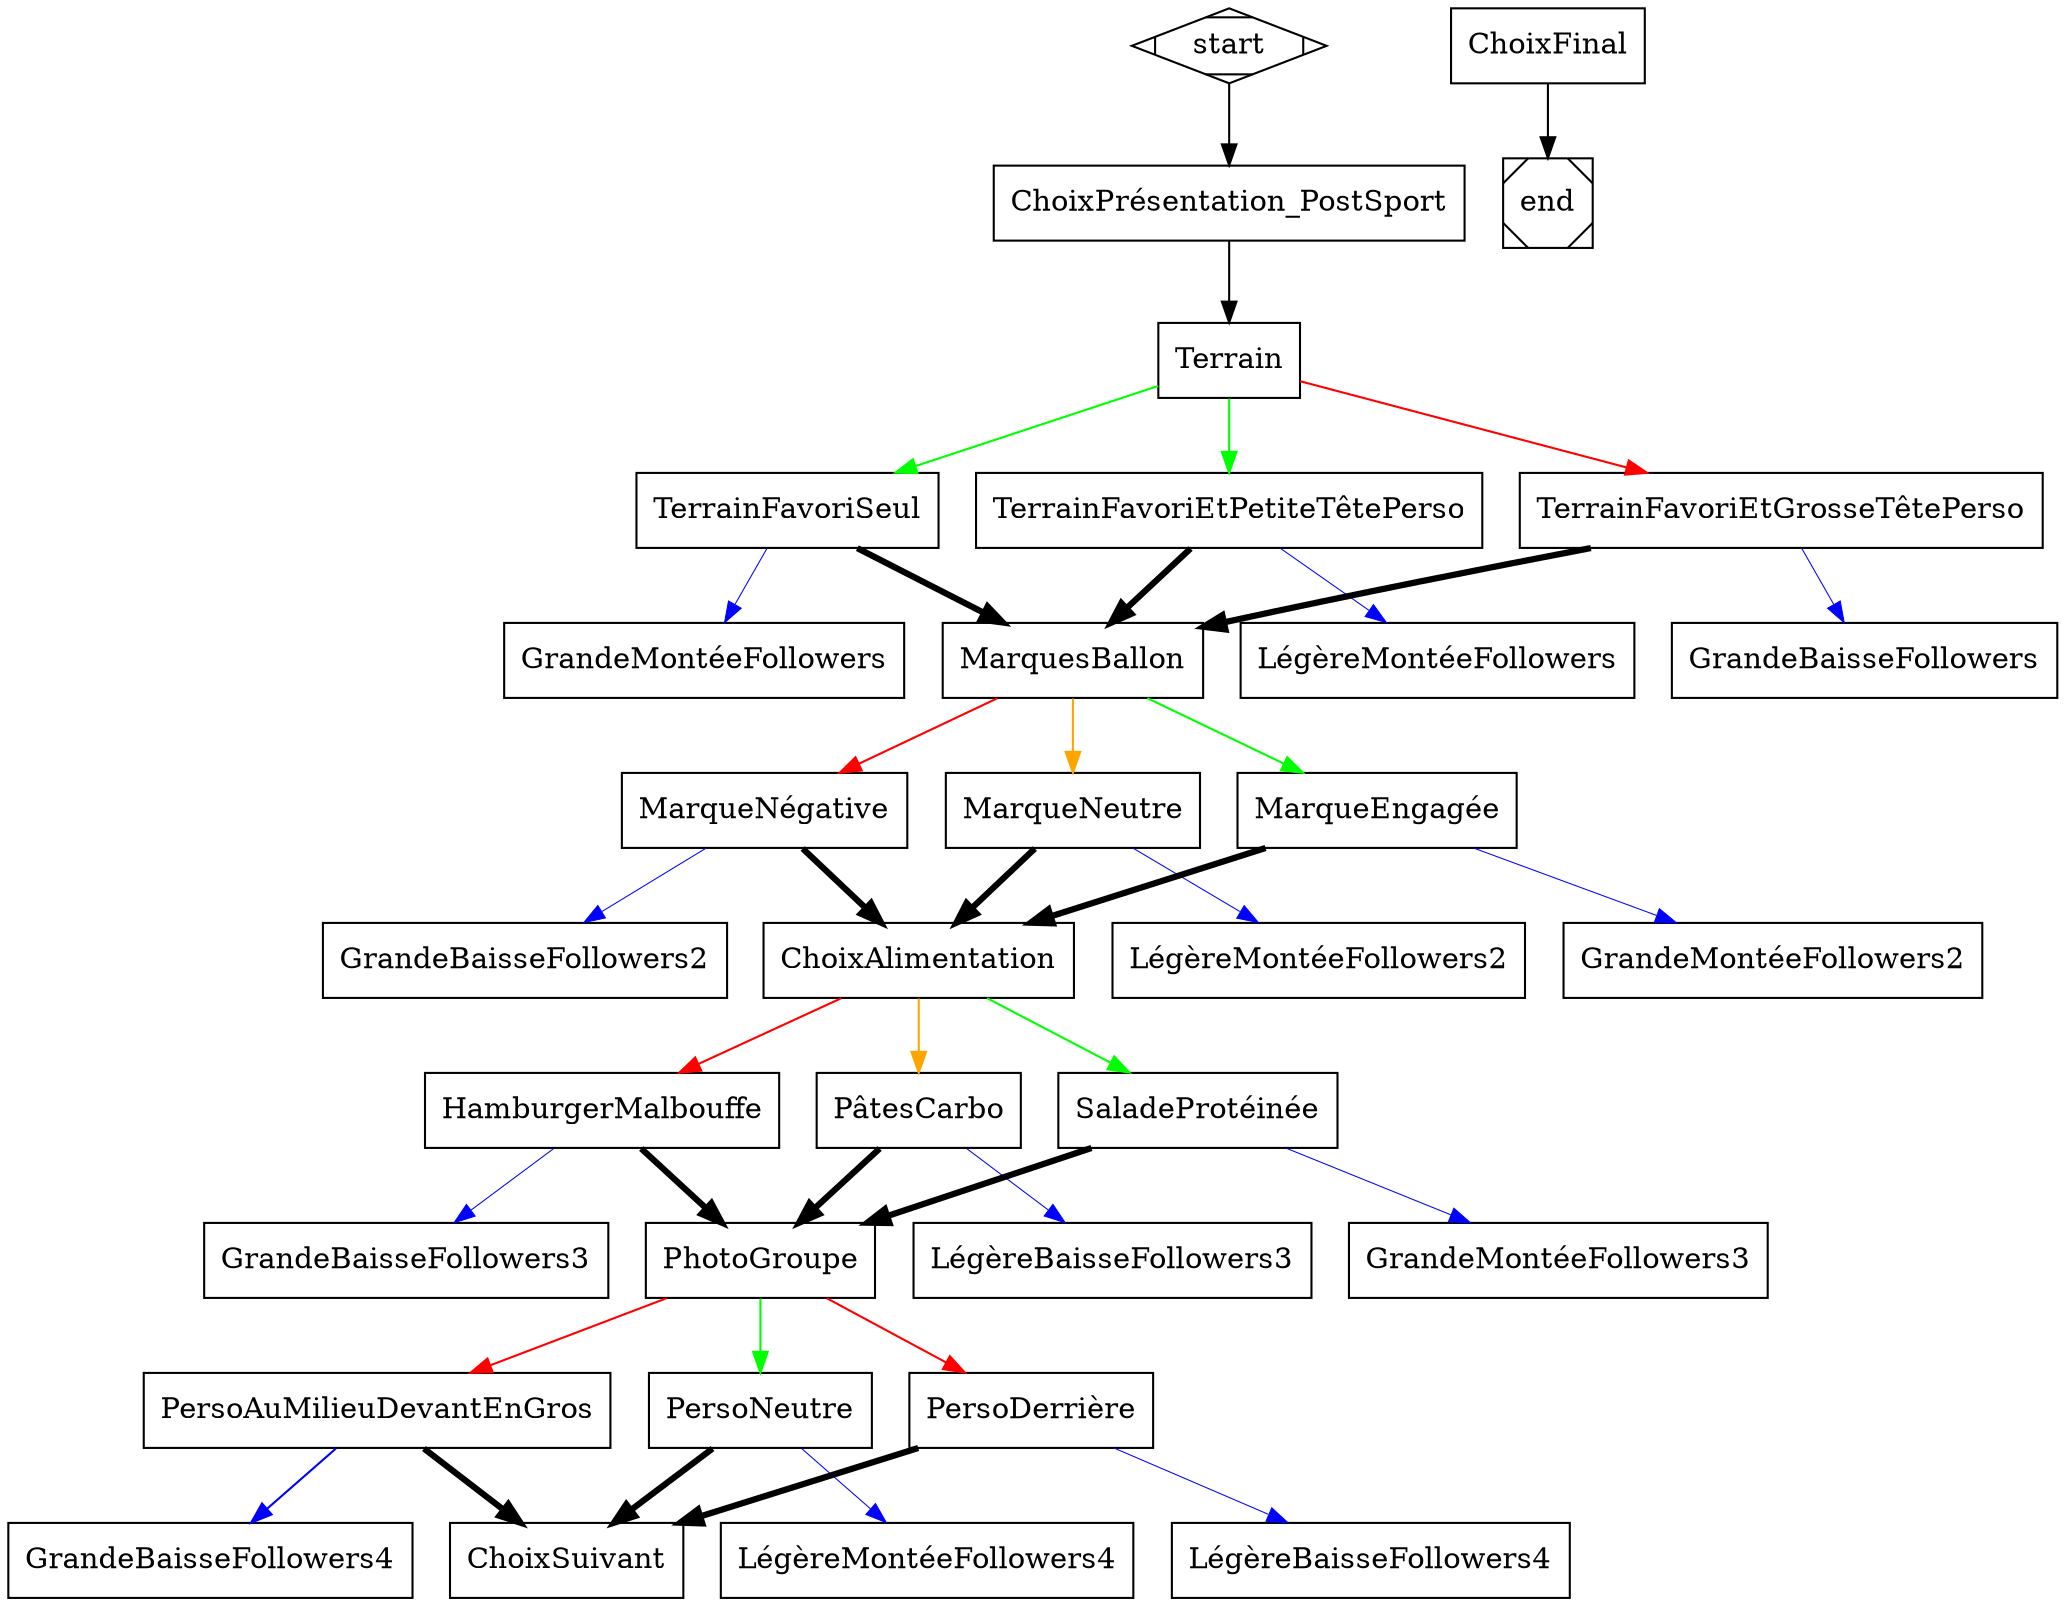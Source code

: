 digraph G {

	subgraph cluster_0 {
		style=filled;
		color=lightgrey;
		node [style=filled,color=white];
		label = "Athlete";
	}

    node [shape = box]; ChoixAlimentation Terrain;


	start -> ChoixPrésentation_PostSport;
	ChoixPrésentation_PostSport -> Terrain;
	//ChoixPrésentation_PostSport -> Football;
	//ChoixPrésentation_PostSport -> Natation;
	//ChoixPrésentation_PostSport -> Musculation;
	
	Terrain -> TerrainFavoriSeul [color = "green"]
	Terrain -> TerrainFavoriEtPetiteTêtePerso [color = "green"]
	Terrain -> TerrainFavoriEtGrosseTêtePerso [color = "red"]
	
	TerrainFavoriEtPetiteTêtePerso -> LégèreMontéeFollowers[color = "blue", penwidth="0.5"];

    TerrainFavoriEtPetiteTêtePerso -> MarquesBallon[penwidth="3"];

    TerrainFavoriEtGrosseTêtePerso -> GrandeBaisseFollowers[color = "blue", penwidth="0.5"];
    
    TerrainFavoriEtGrosseTêtePerso -> MarquesBallon[penwidth="3"];
    

    TerrainFavoriSeul -> GrandeMontéeFollowers[color = "blue", penwidth="0.5"];
    TerrainFavoriSeul -> MarquesBallon[penwidth="3"];
    MarquesBallon -> MarqueNégative[color = "red"];
    MarquesBallon -> MarqueNeutre[color = "orange"];
    MarquesBallon -> MarqueEngagée[color = "green"];
    
    MarqueNégative -> GrandeBaisseFollowers2[color = "blue", penwidth="0.5"];

    MarqueNeutre -> LégèreMontéeFollowers2[color = "blue", penwidth="0.5"];

    MarqueEngagée -> GrandeMontéeFollowers2[color = "blue", penwidth="0.5"];



    MarqueNégative -> ChoixAlimentation[penwidth="3"];
    MarqueNeutre -> ChoixAlimentation[penwidth="3"];
    MarqueEngagée -> ChoixAlimentation[penwidth="3"];
    
    ChoixAlimentation -> HamburgerMalbouffe[color = "red"];
    ChoixAlimentation -> PâtesCarbo[color = "orange"];
    ChoixAlimentation -> SaladeProtéinée[color = "green"];
    
    HamburgerMalbouffe -> GrandeBaisseFollowers3[color = "blue", penwidth="0.5"];

    PâtesCarbo -> LégèreBaisseFollowers3[color = "blue", penwidth="0.5"];

    SaladeProtéinée -> GrandeMontéeFollowers3[color = "blue", penwidth="0.5"];


    HamburgerMalbouffe -> PhotoGroupe[penwidth="3"];
    PâtesCarbo -> PhotoGroupe[penwidth="3"];
    SaladeProtéinée-> PhotoGroupe[penwidth="3"];
    
    PhotoGroupe -> PersoAuMilieuDevantEnGros[color = "red"];
    PhotoGroupe -> PersoNeutre[color = "green"];
    PhotoGroupe -> PersoDerrière[color = "red",];
    
    PersoAuMilieuDevantEnGros -> GrandeBaisseFollowers4[color = "blue"];
    
    PersoDerrière -> LégèreBaisseFollowers4[color = "blue", penwidth="0.5"];
    
    PersoNeutre -> LégèreMontéeFollowers4[color = "blue", penwidth="0.5"];
    
    PersoAuMilieuDevantEnGros -> ChoixSuivant[penwidth="3"];
    PersoDerrière -> ChoixSuivant[penwidth="3"];
    PersoNeutre -> ChoixSuivant[penwidth="3"];
    
	//Football -> TerrainFootFavoriSeul
	//Football -> TerrainFootFavoriEtPetiteTêtePerso
	//Football -> TerrainFootFavoriEtGrosseTêtePerso
	
	//Natation -> PiscineFavorieSeul
	//Natation -> PiscineFavorieEtPetiteTêtePerso
	//Natation -> PiscineFavorieEtGrosseTêtePerso
	
	//Musculation -> SalleFavorieSeul
	//Musculation -> SalleFavorieEtPetiteTêtePerso
	//Musculation -> SalleFavorieEtGrosseTêtePerso
	
	
	

	
	ChoixFinal -> end;

	start [shape=Mdiamond];
	end [shape=Msquare];
}
